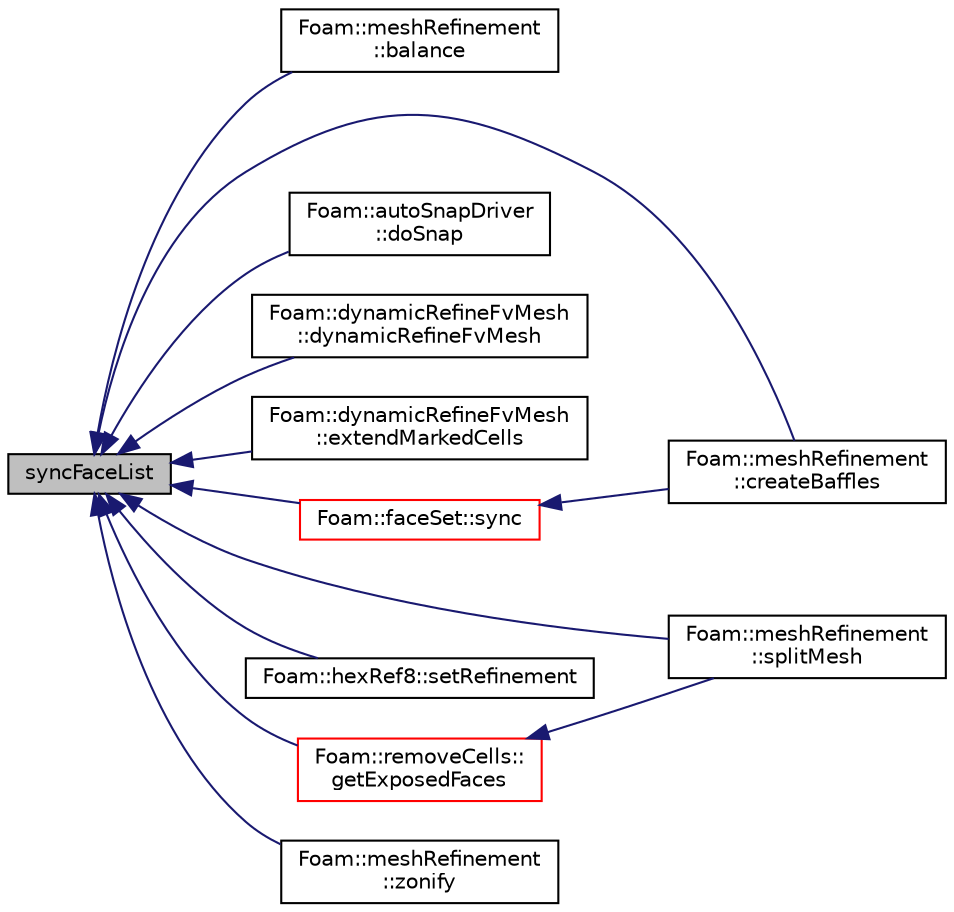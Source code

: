 digraph "syncFaceList"
{
  bgcolor="transparent";
  edge [fontname="Helvetica",fontsize="10",labelfontname="Helvetica",labelfontsize="10"];
  node [fontname="Helvetica",fontsize="10",shape=record];
  rankdir="LR";
  Node1 [label="syncFaceList",height=0.2,width=0.4,color="black", fillcolor="grey75", style="filled", fontcolor="black"];
  Node1 -> Node2 [dir="back",color="midnightblue",fontsize="10",style="solid",fontname="Helvetica"];
  Node2 [label="Foam::meshRefinement\l::balance",height=0.2,width=0.4,color="black",URL="$a01460.html#a64feb4b7a4116efb2111d5adf88b50a3",tooltip="Redecompose according to cell count. "];
  Node1 -> Node3 [dir="back",color="midnightblue",fontsize="10",style="solid",fontname="Helvetica"];
  Node3 [label="Foam::meshRefinement\l::createBaffles",height=0.2,width=0.4,color="black",URL="$a01460.html#adf59ba1ba1060862e3274059692eea57",tooltip="Create baffle for every internal face where ownPatch != -1. "];
  Node1 -> Node4 [dir="back",color="midnightblue",fontsize="10",style="solid",fontname="Helvetica"];
  Node4 [label="Foam::autoSnapDriver\l::doSnap",height=0.2,width=0.4,color="black",URL="$a00086.html#adf0870a8be4483ecdb73b26b20d027ee"];
  Node1 -> Node5 [dir="back",color="midnightblue",fontsize="10",style="solid",fontname="Helvetica"];
  Node5 [label="Foam::dynamicRefineFvMesh\l::dynamicRefineFvMesh",height=0.2,width=0.4,color="black",URL="$a00600.html#adb7d4548e6fcf38f86bf13798cef53eb",tooltip="Construct from IOobject. "];
  Node1 -> Node6 [dir="back",color="midnightblue",fontsize="10",style="solid",fontname="Helvetica"];
  Node6 [label="Foam::dynamicRefineFvMesh\l::extendMarkedCells",height=0.2,width=0.4,color="black",URL="$a00600.html#a5b890a255cc04bd452980b3be0647342",tooltip="Extend markedCell with cell-face-cell. "];
  Node1 -> Node7 [dir="back",color="midnightblue",fontsize="10",style="solid",fontname="Helvetica"];
  Node7 [label="Foam::removeCells::\lgetExposedFaces",height=0.2,width=0.4,color="red",URL="$a02144.html#a9ea4361fa1840908fb3312415cec8ff1",tooltip="Get labels of exposed faces. "];
  Node7 -> Node8 [dir="back",color="midnightblue",fontsize="10",style="solid",fontname="Helvetica"];
  Node8 [label="Foam::meshRefinement\l::splitMesh",height=0.2,width=0.4,color="black",URL="$a01460.html#a08f4ea0b833b94c474aa41d492a55d31",tooltip="Split off (with optional buffer layers) unreachable areas. "];
  Node1 -> Node9 [dir="back",color="midnightblue",fontsize="10",style="solid",fontname="Helvetica"];
  Node9 [label="Foam::hexRef8::setRefinement",height=0.2,width=0.4,color="black",URL="$a01001.html#a59cb8a999be096950b6cc4f7c457426b",tooltip="Insert refinement. All selected cells will be split into 8. "];
  Node1 -> Node8 [dir="back",color="midnightblue",fontsize="10",style="solid",fontname="Helvetica"];
  Node1 -> Node10 [dir="back",color="midnightblue",fontsize="10",style="solid",fontname="Helvetica"];
  Node10 [label="Foam::faceSet::sync",height=0.2,width=0.4,color="red",URL="$a00727.html#aa7fca4a1afef0062c91f4d1e3776659d",tooltip="Sync faceSet across coupled patches. "];
  Node10 -> Node3 [dir="back",color="midnightblue",fontsize="10",style="solid",fontname="Helvetica"];
  Node1 -> Node11 [dir="back",color="midnightblue",fontsize="10",style="solid",fontname="Helvetica"];
  Node11 [label="Foam::meshRefinement\l::zonify",height=0.2,width=0.4,color="black",URL="$a01460.html#a90cf965dfe02eb20f11a4a8c6035747f",tooltip="Put faces/cells into zones according to surface specification. "];
}
